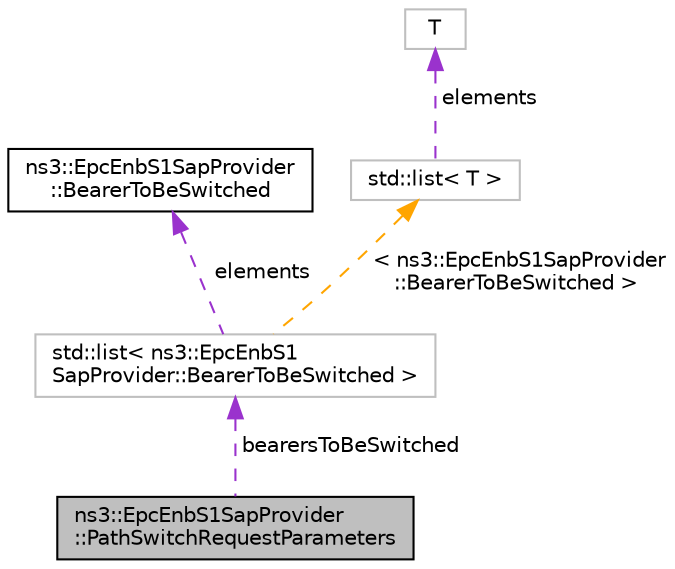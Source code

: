 digraph "ns3::EpcEnbS1SapProvider::PathSwitchRequestParameters"
{
 // LATEX_PDF_SIZE
  edge [fontname="Helvetica",fontsize="10",labelfontname="Helvetica",labelfontsize="10"];
  node [fontname="Helvetica",fontsize="10",shape=record];
  Node1 [label="ns3::EpcEnbS1SapProvider\l::PathSwitchRequestParameters",height=0.2,width=0.4,color="black", fillcolor="grey75", style="filled", fontcolor="black",tooltip="PathSwitchRequestParameters structure."];
  Node2 -> Node1 [dir="back",color="darkorchid3",fontsize="10",style="dashed",label=" bearersToBeSwitched" ,fontname="Helvetica"];
  Node2 [label="std::list\< ns3::EpcEnbS1\lSapProvider::BearerToBeSwitched \>",height=0.2,width=0.4,color="grey75", fillcolor="white", style="filled",tooltip=" "];
  Node3 -> Node2 [dir="back",color="darkorchid3",fontsize="10",style="dashed",label=" elements" ,fontname="Helvetica"];
  Node3 [label="ns3::EpcEnbS1SapProvider\l::BearerToBeSwitched",height=0.2,width=0.4,color="black", fillcolor="white", style="filled",URL="$structns3_1_1_epc_enb_s1_sap_provider_1_1_bearer_to_be_switched.html",tooltip="BearerToBeSwitched structure."];
  Node4 -> Node2 [dir="back",color="orange",fontsize="10",style="dashed",label=" \< ns3::EpcEnbS1SapProvider\l::BearerToBeSwitched \>" ,fontname="Helvetica"];
  Node4 [label="std::list\< T \>",height=0.2,width=0.4,color="grey75", fillcolor="white", style="filled",tooltip=" "];
  Node5 -> Node4 [dir="back",color="darkorchid3",fontsize="10",style="dashed",label=" elements" ,fontname="Helvetica"];
  Node5 [label="T",height=0.2,width=0.4,color="grey75", fillcolor="white", style="filled",tooltip=" "];
}
